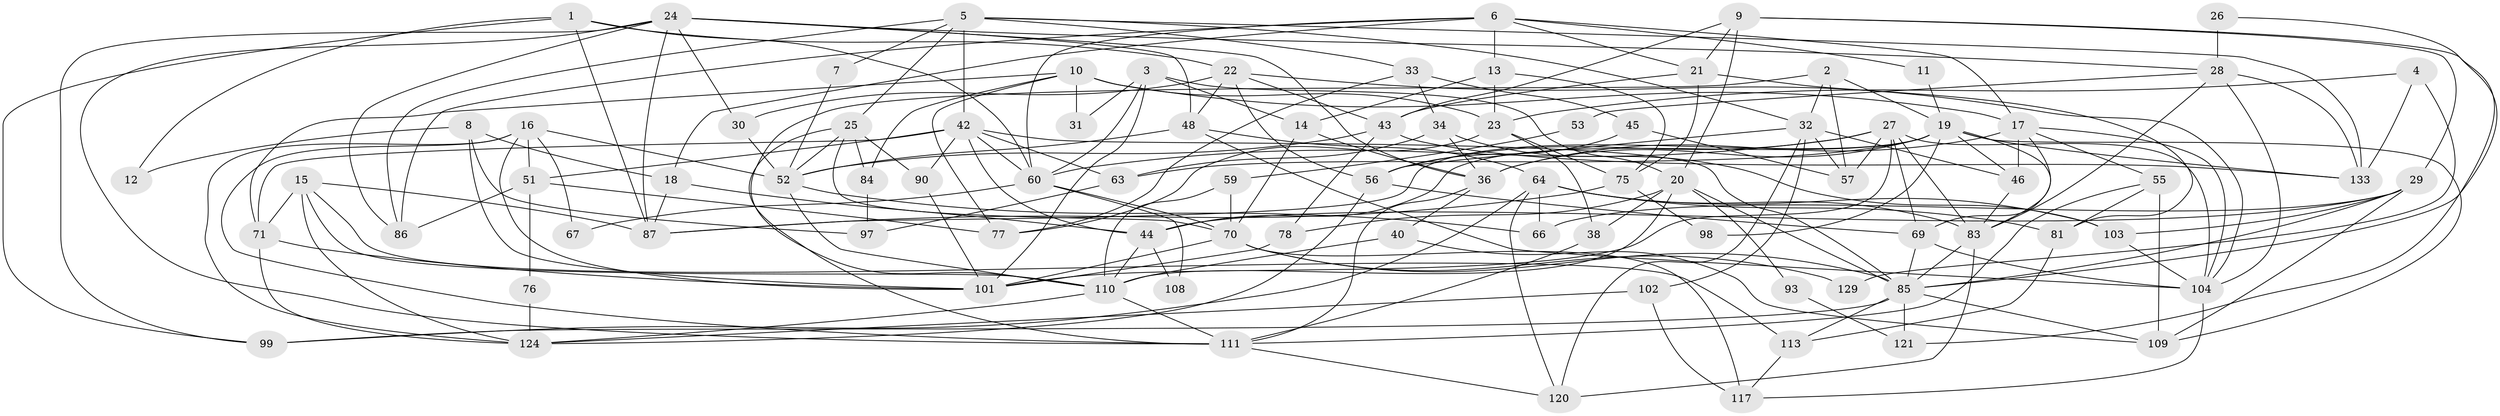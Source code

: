 // original degree distribution, {5: 0.2116788321167883, 4: 0.29927007299270075, 3: 0.25547445255474455, 2: 0.11678832116788321, 6: 0.072992700729927, 7: 0.043795620437956206}
// Generated by graph-tools (version 1.1) at 2025/11/02/27/25 16:11:16]
// undirected, 88 vertices, 215 edges
graph export_dot {
graph [start="1"]
  node [color=gray90,style=filled];
  1;
  2 [super="+79"];
  3 [super="+58"];
  4;
  5 [super="+116"];
  6 [super="+41"];
  7;
  8 [super="+49"];
  9;
  10 [super="+65"];
  11;
  12;
  13 [super="+115"];
  14 [super="+50"];
  15 [super="+107"];
  16 [super="+91"];
  17 [super="+127"];
  18 [super="+54"];
  19 [super="+96"];
  20 [super="+62"];
  21 [super="+119"];
  22 [super="+128"];
  23;
  24 [super="+74"];
  25 [super="+35"];
  26 [super="+112"];
  27 [super="+39"];
  28 [super="+100"];
  29 [super="+37"];
  30;
  31;
  32 [super="+89"];
  33 [super="+61"];
  34 [super="+95"];
  36 [super="+47"];
  38;
  40;
  42 [super="+106"];
  43 [super="+92"];
  44 [super="+88"];
  45;
  46 [super="+72"];
  48 [super="+94"];
  51;
  52 [super="+68"];
  53;
  55;
  56 [super="+73"];
  57;
  59;
  60 [super="+82"];
  63;
  64 [super="+136"];
  66;
  67;
  69 [super="+125"];
  70 [super="+80"];
  71;
  75;
  76;
  77 [super="+131"];
  78;
  81 [super="+135"];
  83 [super="+105"];
  84;
  85 [super="+114"];
  86;
  87 [super="+130"];
  90;
  93;
  97;
  98;
  99;
  101 [super="+118"];
  102;
  103;
  104 [super="+132"];
  108;
  109;
  110 [super="+126"];
  111 [super="+123"];
  113;
  117;
  120 [super="+122"];
  121;
  124 [super="+137"];
  129;
  133 [super="+134"];
  1 -- 22;
  1 -- 60;
  1 -- 12;
  1 -- 87;
  1 -- 99;
  2 -- 32;
  2 -- 110;
  2 -- 19;
  2 -- 57;
  3 -- 14;
  3 -- 31;
  3 -- 60;
  3 -- 20;
  3 -- 101;
  4 -- 133;
  4 -- 23;
  4 -- 129;
  5 -- 33;
  5 -- 7;
  5 -- 86;
  5 -- 25;
  5 -- 133;
  5 -- 42;
  5 -- 32;
  6 -- 60;
  6 -- 86;
  6 -- 21;
  6 -- 17;
  6 -- 18;
  6 -- 11;
  6 -- 13;
  7 -- 52;
  8 -- 12;
  8 -- 97;
  8 -- 101;
  8 -- 18;
  9 -- 29;
  9 -- 21;
  9 -- 121;
  9 -- 43;
  9 -- 20;
  10 -- 17;
  10 -- 71;
  10 -- 84;
  10 -- 23;
  10 -- 77;
  10 -- 31;
  11 -- 19;
  13 -- 23;
  13 -- 75;
  13 -- 14;
  14 -- 36;
  14 -- 70;
  15 -- 71;
  15 -- 113;
  15 -- 124;
  15 -- 110;
  15 -- 87;
  16 -- 67;
  16 -- 51;
  16 -- 52;
  16 -- 124;
  16 -- 101;
  16 -- 111;
  17 -- 55;
  17 -- 69;
  17 -- 36;
  17 -- 46;
  17 -- 104;
  18 -- 44;
  18 -- 87;
  19 -- 63;
  19 -- 98;
  19 -- 109;
  19 -- 36;
  19 -- 83;
  19 -- 133;
  19 -- 46;
  19 -- 87;
  19 -- 44;
  20 -- 85;
  20 -- 38;
  20 -- 78;
  20 -- 93;
  20 -- 110;
  21 -- 43;
  21 -- 75;
  21 -- 81;
  22 -- 104;
  22 -- 48;
  22 -- 56 [weight=2];
  22 -- 43;
  22 -- 30;
  23 -- 75;
  23 -- 38;
  23 -- 77;
  24 -- 99;
  24 -- 86;
  24 -- 30;
  24 -- 36;
  24 -- 48;
  24 -- 111;
  24 -- 28;
  24 -- 87;
  25 -- 90;
  25 -- 84 [weight=2];
  25 -- 111;
  25 -- 70;
  25 -- 52;
  26 -- 85;
  26 -- 28 [weight=2];
  27 -- 101;
  27 -- 57;
  27 -- 83;
  27 -- 56;
  27 -- 104;
  27 -- 60;
  27 -- 69;
  28 -- 53;
  28 -- 104;
  28 -- 83;
  28 -- 133;
  29 -- 109;
  29 -- 85;
  29 -- 66;
  29 -- 44;
  29 -- 103;
  30 -- 52;
  32 -- 56;
  32 -- 57;
  32 -- 120;
  32 -- 102;
  32 -- 46;
  33 -- 45;
  33 -- 77;
  33 -- 34;
  34 -- 63;
  34 -- 36 [weight=2];
  34 -- 103;
  36 -- 40;
  36 -- 111;
  38 -- 111;
  40 -- 109;
  40 -- 110;
  42 -- 63;
  42 -- 51;
  42 -- 90;
  42 -- 71;
  42 -- 60;
  42 -- 85;
  42 -- 44;
  43 -- 78;
  43 -- 52;
  43 -- 133;
  44 -- 108;
  44 -- 110;
  45 -- 57;
  45 -- 56;
  46 -- 83;
  48 -- 64;
  48 -- 52;
  48 -- 104;
  51 -- 86;
  51 -- 76;
  51 -- 77;
  52 -- 110;
  52 -- 66;
  53 -- 59;
  55 -- 109;
  55 -- 81;
  55 -- 111;
  56 -- 124;
  56 -- 69;
  59 -- 110;
  59 -- 70;
  60 -- 70;
  60 -- 67;
  60 -- 108;
  63 -- 97;
  64 -- 103 [weight=2];
  64 -- 81;
  64 -- 120;
  64 -- 83;
  64 -- 66;
  64 -- 99;
  69 -- 104;
  69 -- 85;
  70 -- 85 [weight=2];
  70 -- 117;
  70 -- 129;
  70 -- 101;
  71 -- 101;
  71 -- 124;
  75 -- 98;
  75 -- 87;
  76 -- 124;
  78 -- 101;
  81 -- 113;
  83 -- 85;
  83 -- 120;
  84 -- 97;
  85 -- 99;
  85 -- 113;
  85 -- 121;
  85 -- 109;
  90 -- 101;
  93 -- 121;
  102 -- 117;
  102 -- 124;
  103 -- 104;
  104 -- 117;
  110 -- 111;
  110 -- 124;
  111 -- 120;
  113 -- 117;
}
